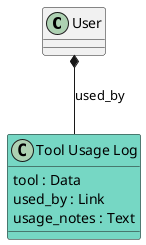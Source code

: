 @startuml
"User" *-- "Tool Usage Log" : used_by
class "Tool Usage Log" #76D7C4 {
  tool : Data
  used_by : Link
  usage_notes : Text
}
@enduml